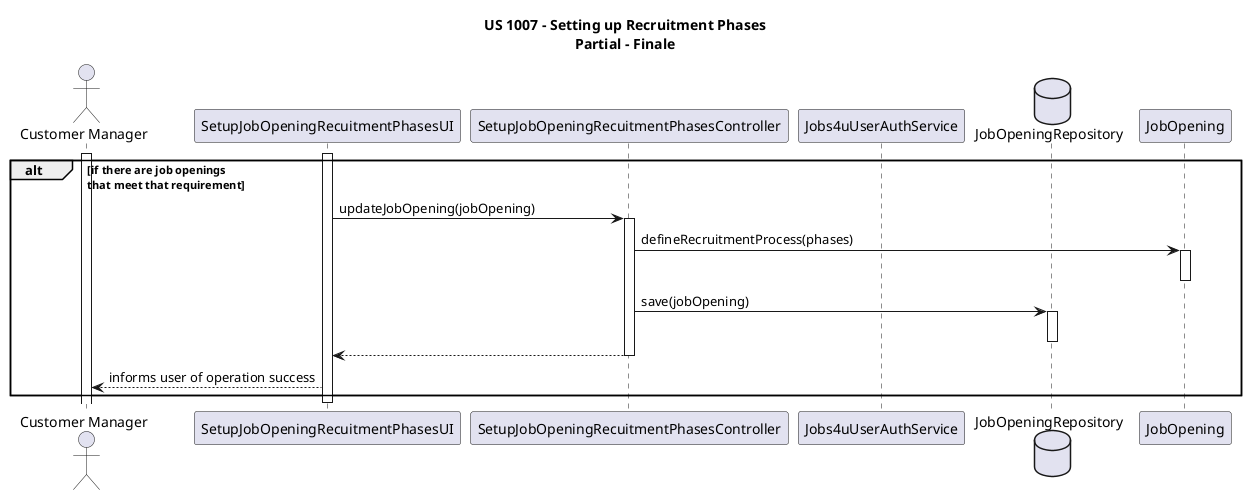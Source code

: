@startuml
actor "Customer Manager" as User
participant SetupJobOpeningRecuitmentPhasesUI as UI
participant SetupJobOpeningRecuitmentPhasesController as CTRL
participant Jobs4uUserAuthService as Service
database JobOpeningRepository as Repository
participant JobOpening as Object

title US 1007 - Setting up Recruitment Phases\nPartial - Finale

activate User
activate UI

alt if there are job openings\nthat meet that requirement

UI -> CTRL : updateJobOpening(jobOpening)
activate CTRL

CTRL -> Object : defineRecruitmentProcess(phases)
activate Object
deactivate Object

CTRL -> Repository : save(jobOpening)
activate Repository
deactivate Repository
CTRL --> UI
deactivate CTRL

UI --> User : informs user of operation success

end alt

deactivate UI

@enduml
